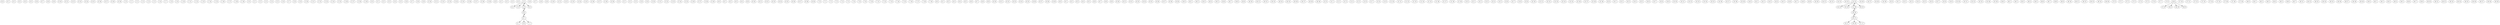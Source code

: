 digraph G {
0[label="0, 0"];
1[label="0, 1"];
2[label="0, 2"];
3[label="0, 3"];
4[label="0, 4"];
5[label="0, 5"];
6[label="0, 6"];
7[label="0, 7"];
8[label="0, 8"];
9[label="0, 9"];
10[label="0, 10"];
11[label="0, 11"];
12[label="0, 12"];
13[label="0, 13"];
14[label="0, 14"];
15[label="0, 15"];
16[label="0, 16"];
17[label="0, 17"];
18[label="0, 18"];
19[label="0, 19"];
20[label="1, 0"];
21[label="1, 1"];
22[label="1, 2"];
23[label="1, 3"];
24[label="1, 4"];
25[label="1, 5"];
26[label="1, 6"];
27[label="1, 7"];
28[label="1, 8"];
29[label="1, 9"];
30[label="1, 10"];
31[label="1, 11"];
32[label="1, 12"];
33[label="1, 13"];
34[label="1, 14"];
35[label="1, 15"];
36[label="1, 16"];
37[label="1, 17"];
38[label="1, 18"];
39[label="1, 19"];
40[label="2, 0"];
41[label="2, 1"];
42[label="2, 2"];
43[label="2, 3"];
44[label="2, 4"];
45[label="2, 5"];
46[label="2, 6"];
47[label="2, 7"];
48[label="2, 8"];
49[label="2, 9"];
50[label="2, 10"];
51[label="2, 11"];
52[label="2, 12"];
53[label="2, 13"];
54[label="2, 14"];
55[label="2, 15"];
56[label="2, 16"];
57[label="2, 17"];
58[label="2, 18"];
59[label="2, 19"];
60[label="3, 0"];
61[label="3, 1"];
62[label="3, 2"];
63[label="3, 3"];
64[label="3, 4"];
65[label="3, 5"];
66[label="3, 6"];
67[label="3, 7"];
68[label="3, 8"];
69[label="3, 9"];
70[label="3, 10"];
71[label="3, 11"];
72[label="3, 12"];
73[label="3, 13"];
74[label="3, 14"];
75[label="3, 15"];
76[label="3, 16"];
77[label="3, 17"];
78[label="3, 18"];
79[label="3, 19"];
80[label="4, 0"];
81[label="4, 1"];
82[label="4, 2"];
83[label="4, 3"];
84[label="4, 4"];
85[label="4, 5"];
86[label="4, 6"];
87[label="4, 7"];
88[label="4, 8"];
89[label="4, 9"];
90[label="4, 10"];
91[label="4, 11"];
92[label="4, 12"];
93[label="4, 13"];
94[label="4, 14"];
95[label="4, 15"];
96[label="4, 16"];
97[label="4, 17"];
98[label="4, 18"];
99[label="4, 19"];
100[label="5, 0"];
101[label="5, 1"];
102[label="5, 2"];
103[label="5, 3"];
104[label="5, 4"];
105[label="5, 5"];
106[label="5, 6"];
107[label="5, 7"];
108[label="5, 8"];
109[label="5, 9"];
110[label="5, 10"];
111[label="5, 11"];
112[label="5, 12"];
113[label="5, 13"];
114[label="5, 14"];
115[label="5, 15"];
116[label="5, 16"];
117[label="5, 17"];
118[label="5, 18"];
119[label="5, 19"];
120[label="6, 0"];
121[label="6, 1"];
122[label="6, 2"];
123[label="6, 3"];
124[label="6, 4"];
125[label="6, 5"];
126[label="6, 6"];
127[label="6, 7"];
128[label="6, 8"];
129[label="6, 9"];
130[label="6, 10"];
131[label="6, 11"];
132[label="6, 12"];
133[label="6, 13"];
134[label="6, 14"];
135[label="6, 15"];
136[label="6, 16"];
137[label="6, 17"];
138[label="6, 18"];
139[label="6, 19"];
140[label="7, 0"];
141[label="7, 1"];
142[label="7, 2"];
143[label="7, 3"];
144[label="7, 4"];
145[label="7, 5"];
146[label="7, 6"];
147[label="7, 7"];
148[label="7, 8"];
149[label="7, 9"];
150[label="7, 10"];
151[label="7, 11"];
152[label="7, 12"];
153[label="7, 13"];
154[label="7, 14"];
155[label="7, 15"];
156[label="7, 16"];
157[label="7, 17"];
158[label="7, 18"];
159[label="7, 19"];
160[label="8, 0"];
161[label="8, 1"];
162[label="8, 2"];
163[label="8, 3"];
164[label="8, 4"];
165[label="8, 5"];
166[label="8, 6"];
167[label="8, 7"];
168[label="8, 8"];
169[label="8, 9"];
170[label="8, 10"];
171[label="8, 11"];
172[label="8, 12"];
173[label="8, 13"];
174[label="8, 14"];
175[label="8, 15"];
176[label="8, 16"];
177[label="8, 17"];
178[label="8, 18"];
179[label="8, 19"];
180[label="9, 0"];
181[label="9, 1"];
182[label="9, 2"];
183[label="9, 3"];
184[label="9, 4"];
185[label="9, 5"];
186[label="9, 6"];
187[label="9, 7"];
188[label="9, 8"];
189[label="9, 9"];
190[label="9, 10"];
191[label="9, 11"];
192[label="9, 12"];
193[label="9, 13"];
194[label="9, 14"];
195[label="9, 15"];
196[label="9, 16"];
197[label="9, 17"];
198[label="9, 18"];
199[label="9, 19"];
200[label="10, 0"];
201[label="10, 1"];
202[label="10, 2"];
203[label="10, 3"];
204[label="10, 4"];
205[label="10, 5"];
206[label="10, 6"];
207[label="10, 7"];
208[label="10, 8"];
209[label="10, 9"];
210[label="10, 10"];
211[label="10, 11"];
212[label="10, 12"];
213[label="10, 13"];
214[label="10, 14"];
215[label="10, 15"];
216[label="10, 16"];
217[label="10, 17"];
218[label="10, 18"];
219[label="10, 19"];
220[label="11, 0"];
221[label="11, 1"];
222[label="11, 2"];
223[label="11, 3"];
224[label="11, 4"];
225[label="11, 5"];
226[label="11, 6"];
227[label="11, 7"];
228[label="11, 8"];
229[label="11, 9"];
230[label="11, 10"];
231[label="11, 11"];
232[label="11, 12"];
233[label="11, 13"];
234[label="11, 14"];
235[label="11, 15"];
236[label="11, 16"];
237[label="11, 17"];
238[label="11, 18"];
239[label="11, 19"];
240[label="12, 0"];
241[label="12, 1"];
242[label="12, 2"];
243[label="12, 3"];
244[label="12, 4"];
245[label="12, 5"];
246[label="12, 6"];
247[label="12, 7"];
248[label="12, 8"];
249[label="12, 9"];
250[label="12, 10"];
251[label="12, 11"];
252[label="12, 12"];
253[label="12, 13"];
254[label="12, 14"];
255[label="12, 15"];
256[label="12, 16"];
257[label="12, 17"];
258[label="12, 18"];
259[label="12, 19"];
260[label="13, 0"];
261[label="13, 1"];
262[label="13, 2"];
263[label="13, 3"];
264[label="13, 4"];
265[label="13, 5"];
266[label="13, 6"];
267[label="13, 7"];
268[label="13, 8"];
269[label="13, 9"];
270[label="13, 10"];
271[label="13, 11"];
272[label="13, 12"];
273[label="13, 13"];
274[label="13, 14"];
275[label="13, 15"];
276[label="13, 16"];
277[label="13, 17"];
278[label="13, 18"];
279[label="13, 19"];
280[label="14, 0"];
281[label="14, 1"];
282[label="14, 2"];
283[label="14, 3"];
284[label="14, 4"];
285[label="14, 5"];
286[label="14, 6"];
287[label="14, 7"];
288[label="14, 8"];
289[label="14, 9"];
290[label="14, 10"];
291[label="14, 11"];
292[label="14, 12"];
293[label="14, 13"];
294[label="14, 14"];
295[label="14, 15"];
296[label="14, 16"];
297[label="14, 17"];
298[label="14, 18"];
299[label="14, 19"];
300[label="15, 0"];
301[label="15, 1"];
302[label="15, 2"];
303[label="15, 3"];
304[label="15, 4"];
305[label="15, 5"];
306[label="15, 6"];
307[label="15, 7"];
308[label="15, 8"];
309[label="15, 9"];
310[label="15, 10"];
311[label="15, 11"];
312[label="15, 12"];
313[label="15, 13"];
314[label="15, 14"];
315[label="15, 15"];
316[label="15, 16"];
317[label="15, 17"];
318[label="15, 18"];
319[label="15, 19"];
320[label="16, 0"];
321[label="16, 1"];
322[label="16, 2"];
323[label="16, 3"];
324[label="16, 4"];
325[label="16, 5"];
326[label="16, 6"];
327[label="16, 7"];
328[label="16, 8"];
329[label="16, 9"];
330[label="16, 10"];
331[label="16, 11"];
332[label="16, 12"];
333[label="16, 13"];
334[label="16, 14"];
335[label="16, 15"];
336[label="16, 16"];
337[label="16, 17"];
338[label="16, 18"];
339[label="16, 19"];
340[label="17, 0"];
341[label="17, 1"];
342[label="17, 2"];
343[label="17, 3"];
344[label="17, 4"];
345[label="17, 5"];
346[label="17, 6"];
347[label="17, 7"];
348[label="17, 8"];
349[label="17, 9"];
350[label="17, 10"];
351[label="17, 11"];
352[label="17, 12"];
353[label="17, 13"];
354[label="17, 14"];
355[label="17, 15"];
356[label="17, 16"];
357[label="17, 17"];
358[label="17, 18"];
359[label="17, 19"];
360[label="18, 0"];
361[label="18, 1"];
362[label="18, 2"];
363[label="18, 3"];
364[label="18, 4"];
365[label="18, 5"];
366[label="18, 6"];
367[label="18, 7"];
368[label="18, 8"];
369[label="18, 9"];
370[label="18, 10"];
371[label="18, 11"];
372[label="18, 12"];
373[label="18, 13"];
374[label="18, 14"];
375[label="18, 15"];
376[label="18, 16"];
377[label="18, 17"];
378[label="18, 18"];
379[label="18, 19"];
380[label="19, 0"];
381[label="19, 1"];
382[label="19, 2"];
383[label="19, 3"];
384[label="19, 4"];
385[label="19, 5"];
386[label="19, 6"];
387[label="19, 7"];
388[label="19, 8"];
389[label="19, 9"];
390[label="19, 10"];
391[label="19, 11"];
392[label="19, 12"];
393[label="19, 13"];
394[label="19, 14"];
395[label="19, 15"];
396[label="19, 16"];
397[label="19, 17"];
398[label="19, 18"];
399[label="19, 19"];
105->85 ;
105->106 ;
105->125 ;
105->104 ;
106->105 ;
106->126 ;
126->106 ;
126->127 ;
127->107 ;
127->128 ;
127->147 ;
127->126 ;
315->295 ;
315->316 ;
315->335 ;
315->314 ;
316->315 ;
316->336 ;
336->316 ;
336->337 ;
337->317 ;
337->338 ;
337->357 ;
337->336 ;
369->349 ;
369->370 ;
369->389 ;
369->368 ;
}
